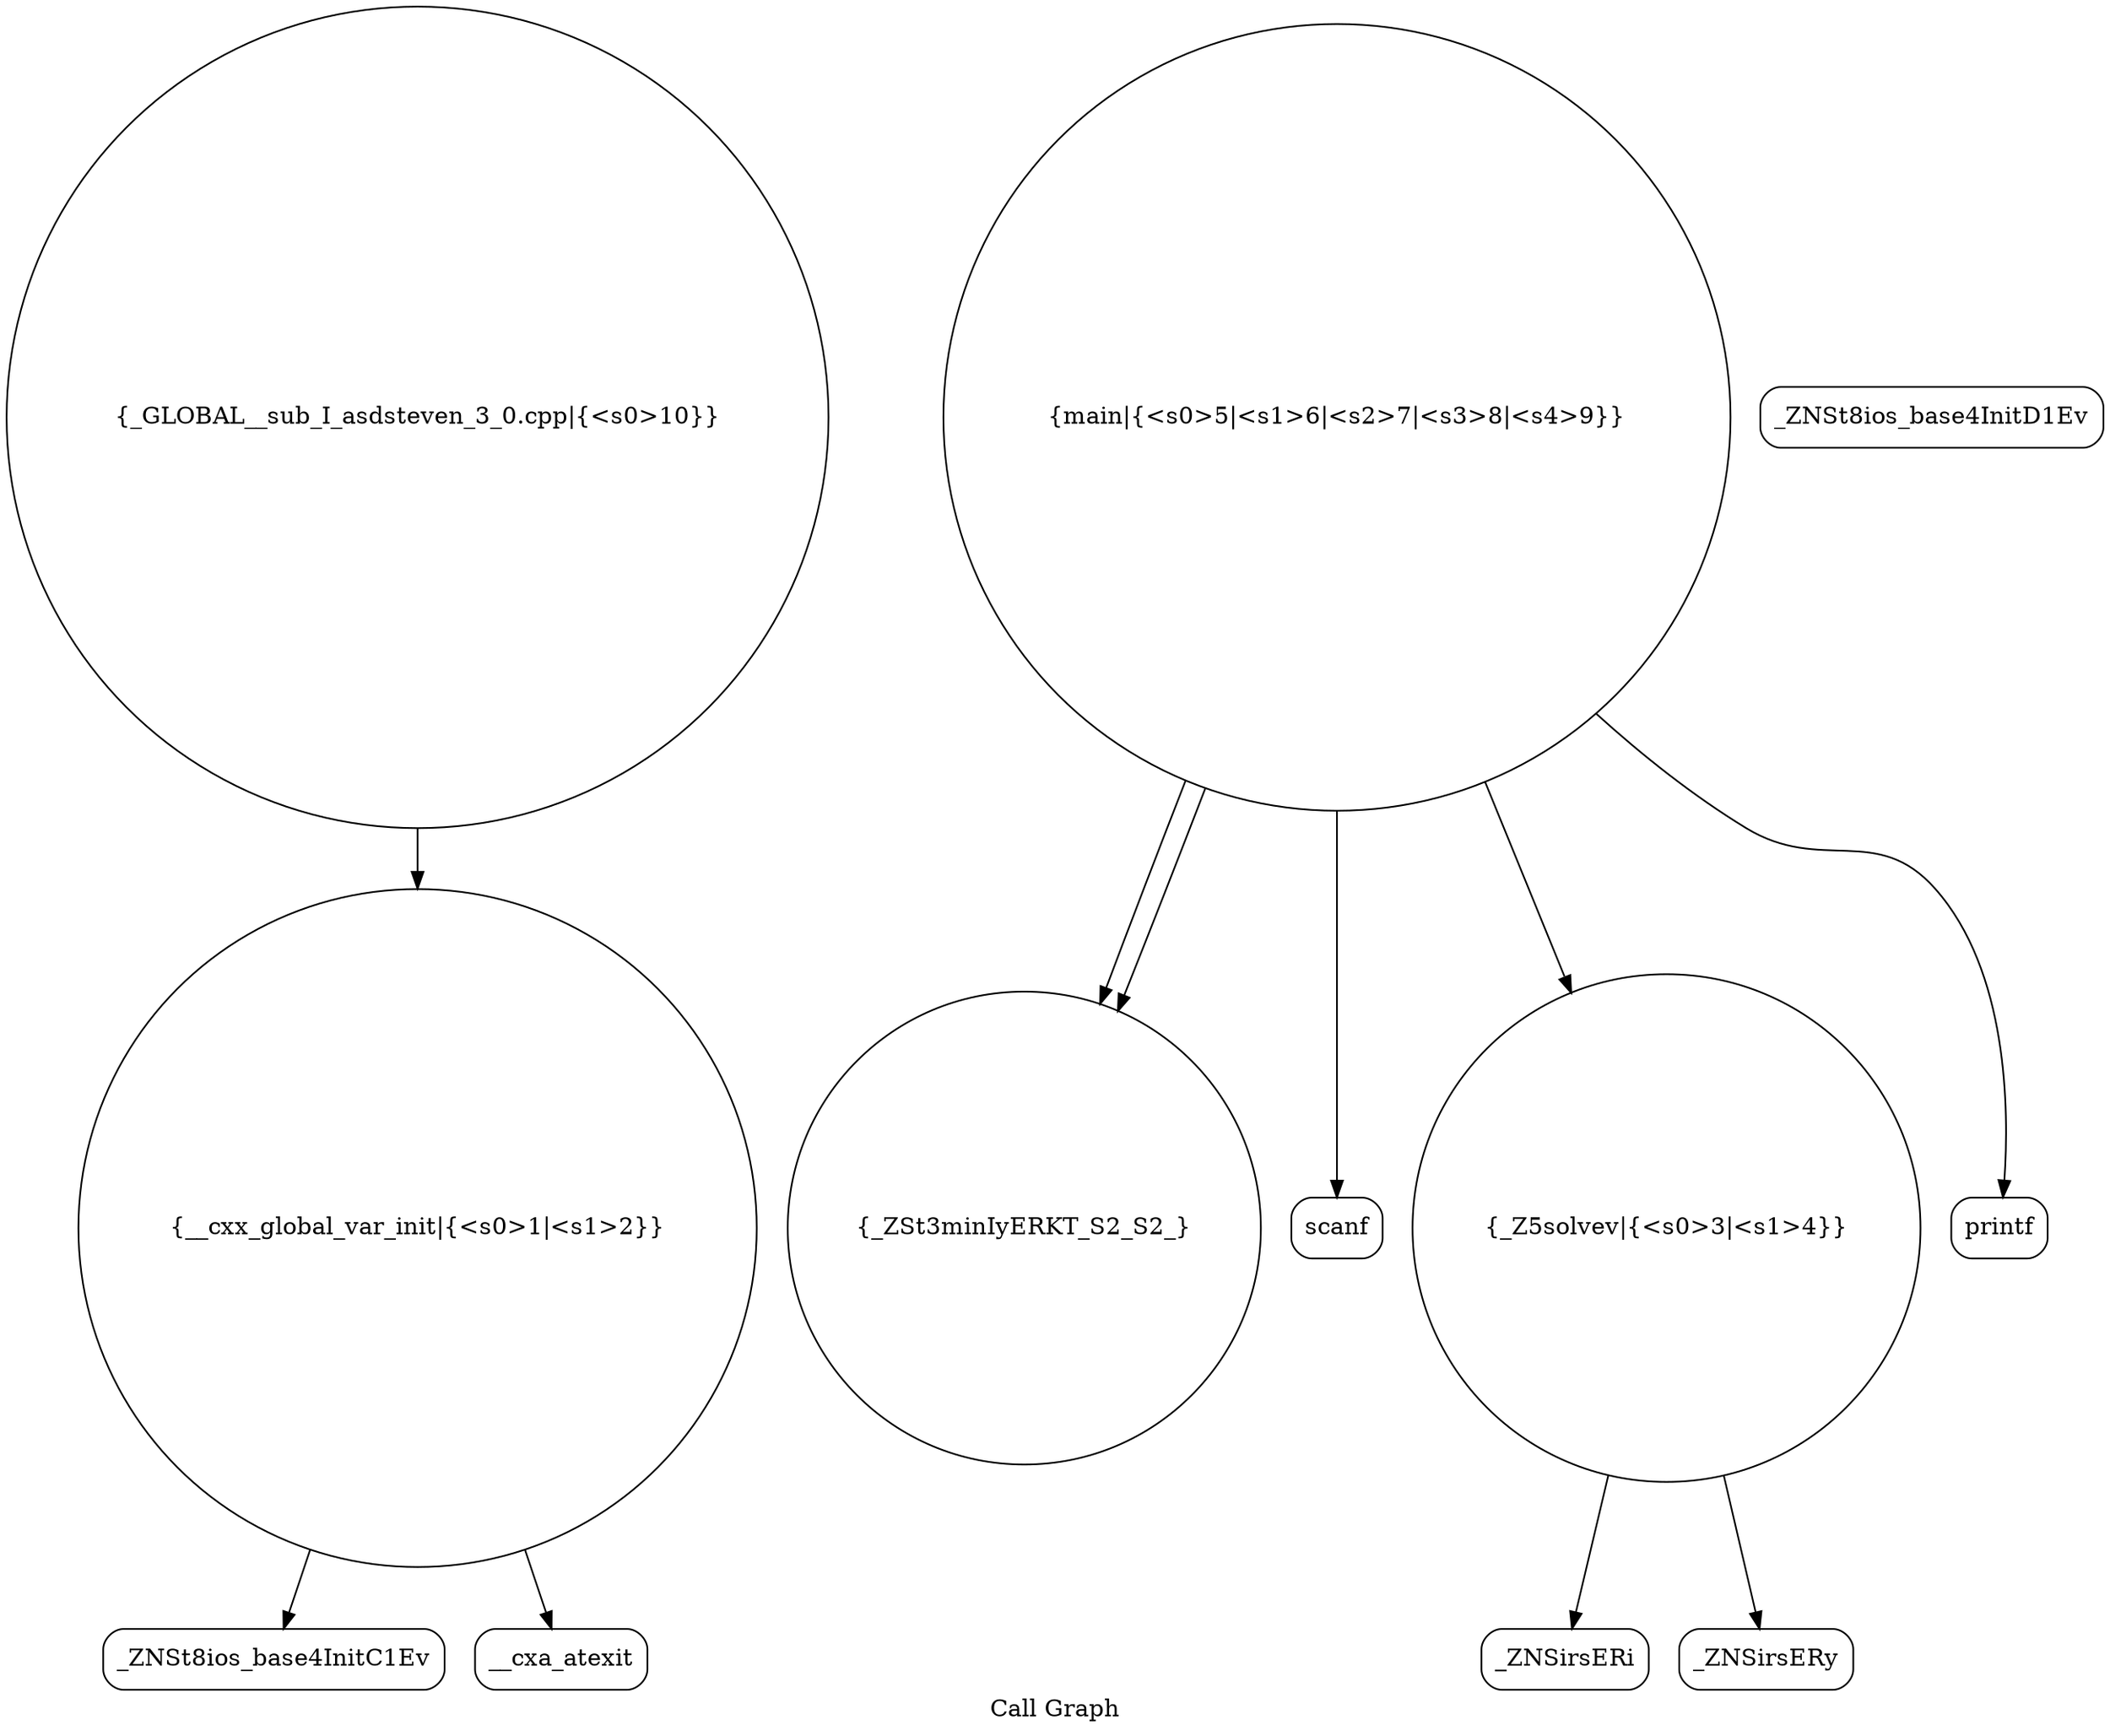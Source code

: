 digraph "Call Graph" {
	label="Call Graph";

	Node0x563a1db19130 [shape=record,shape=circle,label="{__cxx_global_var_init|{<s0>1|<s1>2}}"];
	Node0x563a1db19130:s0 -> Node0x563a1db195c0[color=black];
	Node0x563a1db19130:s1 -> Node0x563a1db196c0[color=black];
	Node0x563a1db198c0 [shape=record,shape=circle,label="{main|{<s0>5|<s1>6|<s2>7|<s3>8|<s4>9}}"];
	Node0x563a1db198c0:s0 -> Node0x563a1db19940[color=black];
	Node0x563a1db198c0:s1 -> Node0x563a1db19940[color=black];
	Node0x563a1db198c0:s2 -> Node0x563a1db199c0[color=black];
	Node0x563a1db198c0:s3 -> Node0x563a1db19740[color=black];
	Node0x563a1db198c0:s4 -> Node0x563a1db19a40[color=black];
	Node0x563a1db19640 [shape=record,shape=Mrecord,label="{_ZNSt8ios_base4InitD1Ev}"];
	Node0x563a1db199c0 [shape=record,shape=Mrecord,label="{scanf}"];
	Node0x563a1db19740 [shape=record,shape=circle,label="{_Z5solvev|{<s0>3|<s1>4}}"];
	Node0x563a1db19740:s0 -> Node0x563a1db197c0[color=black];
	Node0x563a1db19740:s1 -> Node0x563a1db19840[color=black];
	Node0x563a1db19ac0 [shape=record,shape=circle,label="{_GLOBAL__sub_I_asdsteven_3_0.cpp|{<s0>10}}"];
	Node0x563a1db19ac0:s0 -> Node0x563a1db19130[color=black];
	Node0x563a1db19840 [shape=record,shape=Mrecord,label="{_ZNSirsERy}"];
	Node0x563a1db195c0 [shape=record,shape=Mrecord,label="{_ZNSt8ios_base4InitC1Ev}"];
	Node0x563a1db19940 [shape=record,shape=circle,label="{_ZSt3minIyERKT_S2_S2_}"];
	Node0x563a1db196c0 [shape=record,shape=Mrecord,label="{__cxa_atexit}"];
	Node0x563a1db19a40 [shape=record,shape=Mrecord,label="{printf}"];
	Node0x563a1db197c0 [shape=record,shape=Mrecord,label="{_ZNSirsERi}"];
}
